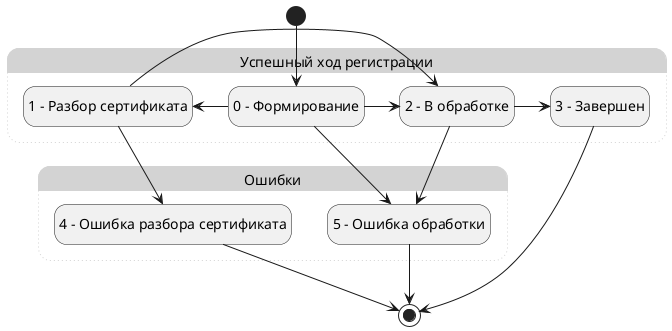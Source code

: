 @startuml
hide empty description
state "Успешный ход регистрации" as Saccess #LightGray;line.dotted;line:LightGray {
    state "0 – Формирование" as State0
    state "1 – Разбор сертификата" as State1
    state "2 - В обработке" as State2
    state "3 - Завершен" as State3
}
state "Ошибки" as Errors #LightGray;line.dotted;line:LightGray {
    state "4 - Ошибка разбора сертификата" as State4
    state "5 - Ошибка обработки" as State5
}

[*] --> State0
State0 -> State1
State0 -> State2
State0 --> State5

State1 -> State2
State1 --> State4

State2 -> State3
State2 --> State5

State4  --> [*]
State5  --> [*]

State3 --> [*]

@enduml
